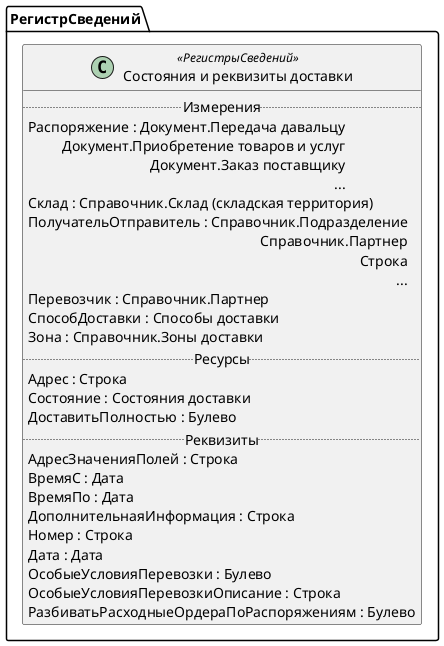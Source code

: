 ﻿@startuml СостоянияИРеквизитыДоставки
'!include templates.wsd
'..\include templates.wsd
class РегистрСведений.СостоянияИРеквизитыДоставки as "Состояния и реквизиты доставки" <<РегистрыСведений>>
{
..Измерения..
Распоряжение : Документ.Передача давальцу\rДокумент.Приобретение товаров и услуг\rДокумент.Заказ поставщику\r...
Склад : Справочник.Склад (складская территория)
ПолучательОтправитель : Справочник.Подразделение\rСправочник.Партнер\rСтрока\r...
Перевозчик : Справочник.Партнер
СпособДоставки : Способы доставки
Зона : Справочник.Зоны доставки
..Ресурсы..
Адрес : Строка
Состояние : Состояния доставки
ДоставитьПолностью : Булево
..Реквизиты..
АдресЗначенияПолей : Строка
ВремяС : Дата
ВремяПо : Дата
ДополнительнаяИнформация : Строка
Номер : Строка
Дата : Дата
ОсобыеУсловияПеревозки : Булево
ОсобыеУсловияПеревозкиОписание : Строка
РазбиватьРасходныеОрдераПоРаспоряжениям : Булево
}
@enduml
